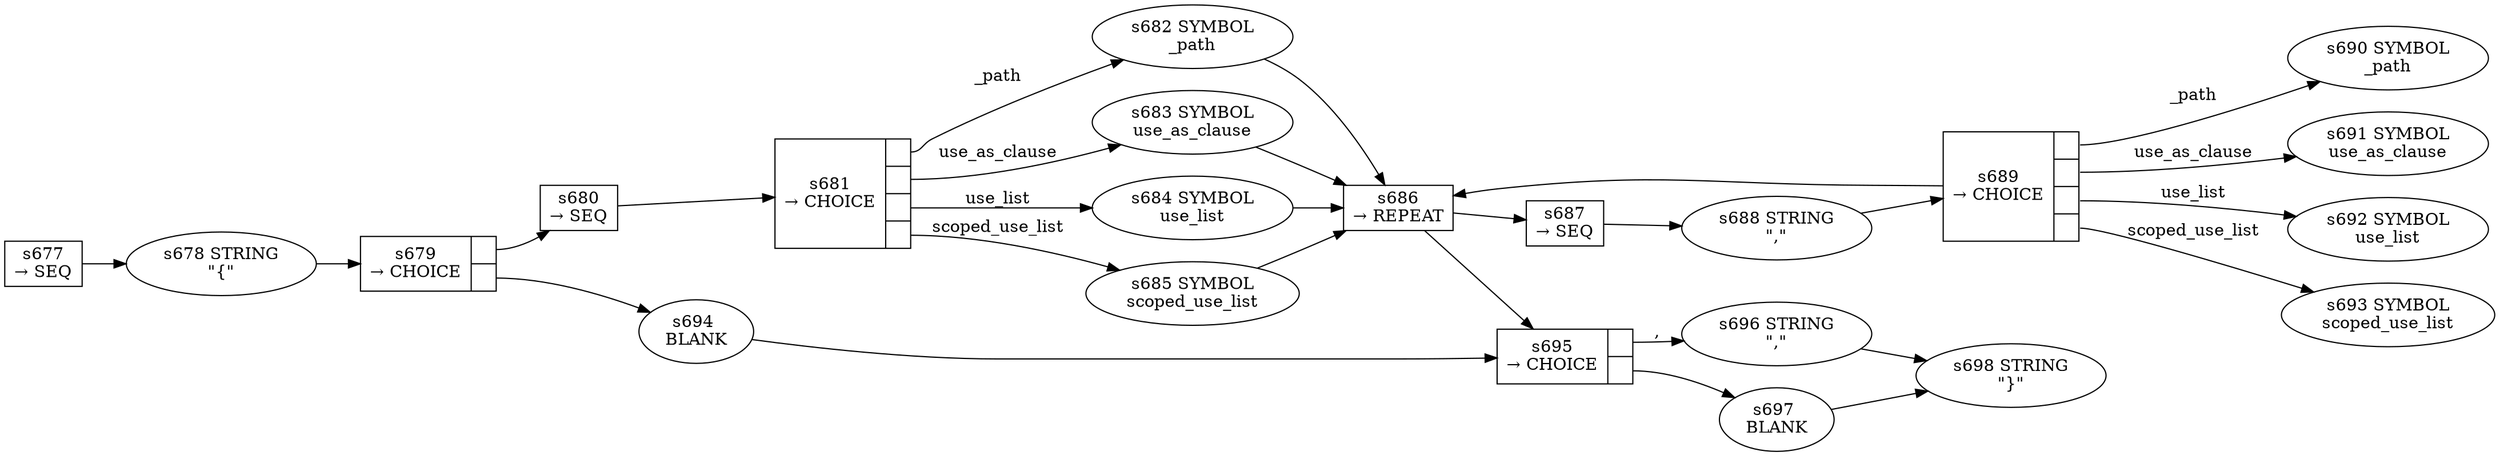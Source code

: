 
  digraph use_list {
  
    rankdir=LR;
  
    s677 [label="s677\n&rarr; SEQ", shape=record, fixedsize=false, peripheries=1];
  s678 [label="s678 STRING\n\"{\""];
  s677 -> s678 [];
  s679 [label="{s679\n&rarr; CHOICE|{<p0>|<p1>}}", shape=record, fixedsize=false, peripheries=1];
  s680 [label="s680\n&rarr; SEQ", shape=record, fixedsize=false, peripheries=1];
  s681 [label="{s681\n&rarr; CHOICE|{<p0>|<p1>|<p2>|<p3>}}", shape=record, fixedsize=false, peripheries=1];
  s682 [label="s682 SYMBOL\n_path" href="rust-grammar.json._path.dot.svg"];
  s681:p0 -> s682 [label="_path"];
  s683 [label="s683 SYMBOL\nuse_as_clause" href="rust-grammar.json.use_as_clause.dot.svg"];
  s681:p1 -> s683 [label="use_as_clause"];
  s684 [label="s684 SYMBOL\nuse_list" href="rust-grammar.json.use_list.dot.svg"];
  s681:p2 -> s684 [label="use_list"];
  s685 [label="s685 SYMBOL\nscoped_use_list" href="rust-grammar.json.scoped_use_list.dot.svg"];
  s681:p3 -> s685 [label="scoped_use_list"];
  s680 -> s681 [];
  s686 [label="s686\n&rarr; REPEAT", shape=record, fixedsize=false, peripheries=1];
  s687 [label="s687\n&rarr; SEQ", shape=record, fixedsize=false, peripheries=1];
  s688 [label="s688 STRING\n\",\""];
  s687 -> s688 [];
  s689 [label="{s689\n&rarr; CHOICE|{<p0>|<p1>|<p2>|<p3>}}", shape=record, fixedsize=false, peripheries=1];
  s690 [label="s690 SYMBOL\n_path" href="rust-grammar.json._path.dot.svg"];
  s689:p0 -> s690 [label="_path"];
  s691 [label="s691 SYMBOL\nuse_as_clause" href="rust-grammar.json.use_as_clause.dot.svg"];
  s689:p1 -> s691 [label="use_as_clause"];
  s692 [label="s692 SYMBOL\nuse_list" href="rust-grammar.json.use_list.dot.svg"];
  s689:p2 -> s692 [label="use_list"];
  s693 [label="s693 SYMBOL\nscoped_use_list" href="rust-grammar.json.scoped_use_list.dot.svg"];
  s689:p3 -> s693 [label="scoped_use_list"];
  s688 -> s689 [];
  s686 -> s687 [];
  s689 -> s686 [];
  s682 -> s686 [];
  s683 -> s686 [];
  s684 -> s686 [];
  s685 -> s686 [];
  s679:p0 -> s680 [label=""];
  s694 [label="s694 \nBLANK"];
  s679:p1 -> s694 [label=""];
  s678 -> s679 [];
  s695 [label="{s695\n&rarr; CHOICE|{<p0>|<p1>}}", shape=record, fixedsize=false, peripheries=1];
  s696 [label="s696 STRING\n\",\""];
  s695:p0 -> s696 [label=","];
  s697 [label="s697 \nBLANK"];
  s695:p1 -> s697 [label=""];
  s686 -> s695 [];
  s694 -> s695 [];
  s698 [label="s698 STRING\n\"}\""];
  s696 -> s698 [];
  s697 -> s698 [];
  
  }
  